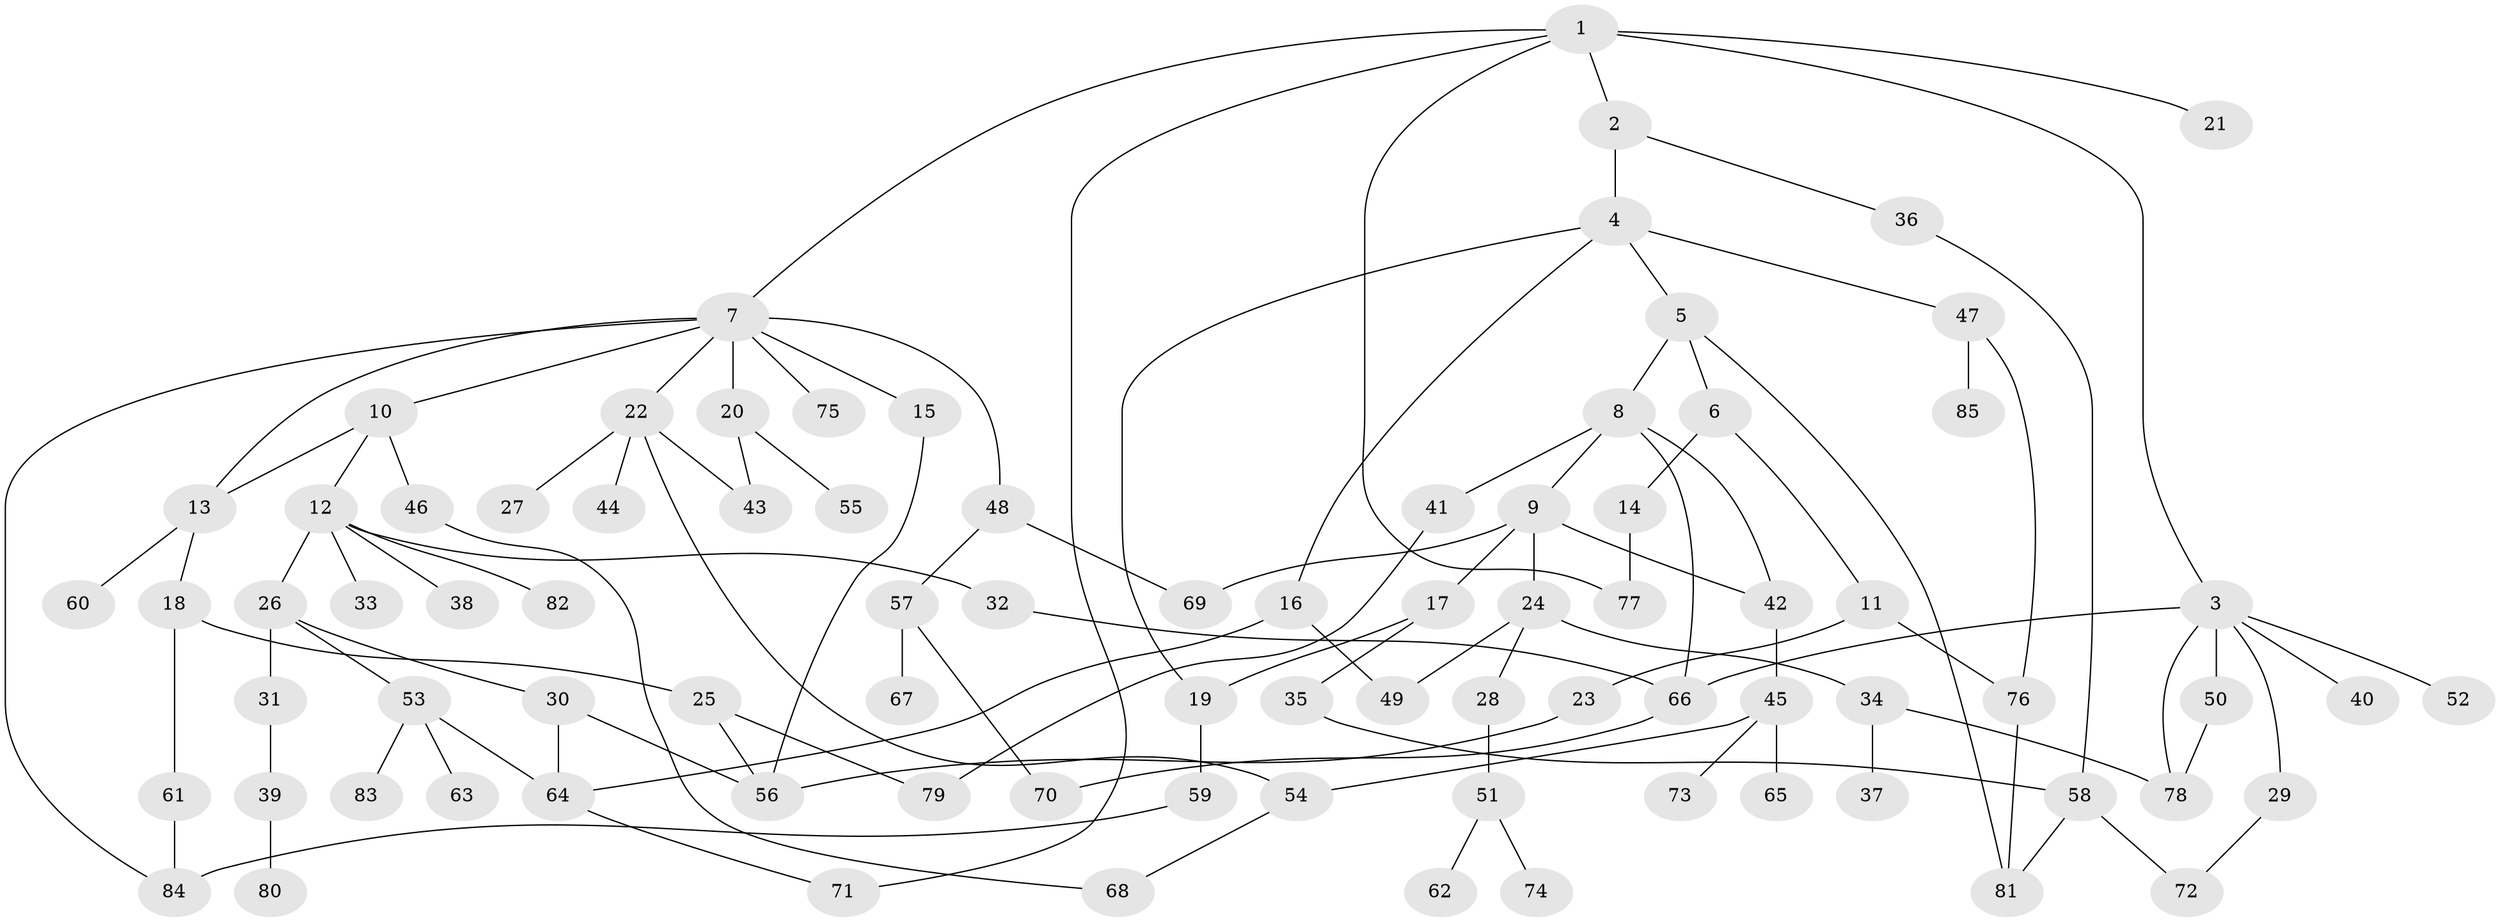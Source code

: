 // coarse degree distribution, {13: 0.017857142857142856, 3: 0.21428571428571427, 6: 0.05357142857142857, 5: 0.03571428571428571, 7: 0.017857142857142856, 4: 0.14285714285714285, 8: 0.017857142857142856, 2: 0.25, 1: 0.25}
// Generated by graph-tools (version 1.1) at 2025/51/02/27/25 19:51:38]
// undirected, 85 vertices, 112 edges
graph export_dot {
graph [start="1"]
  node [color=gray90,style=filled];
  1;
  2;
  3;
  4;
  5;
  6;
  7;
  8;
  9;
  10;
  11;
  12;
  13;
  14;
  15;
  16;
  17;
  18;
  19;
  20;
  21;
  22;
  23;
  24;
  25;
  26;
  27;
  28;
  29;
  30;
  31;
  32;
  33;
  34;
  35;
  36;
  37;
  38;
  39;
  40;
  41;
  42;
  43;
  44;
  45;
  46;
  47;
  48;
  49;
  50;
  51;
  52;
  53;
  54;
  55;
  56;
  57;
  58;
  59;
  60;
  61;
  62;
  63;
  64;
  65;
  66;
  67;
  68;
  69;
  70;
  71;
  72;
  73;
  74;
  75;
  76;
  77;
  78;
  79;
  80;
  81;
  82;
  83;
  84;
  85;
  1 -- 2;
  1 -- 3;
  1 -- 7;
  1 -- 21;
  1 -- 77;
  1 -- 71;
  2 -- 4;
  2 -- 36;
  3 -- 29;
  3 -- 40;
  3 -- 50;
  3 -- 52;
  3 -- 78;
  3 -- 66;
  4 -- 5;
  4 -- 16;
  4 -- 19;
  4 -- 47;
  5 -- 6;
  5 -- 8;
  5 -- 81;
  6 -- 11;
  6 -- 14;
  7 -- 10;
  7 -- 13;
  7 -- 15;
  7 -- 20;
  7 -- 22;
  7 -- 48;
  7 -- 75;
  7 -- 84;
  8 -- 9;
  8 -- 41;
  8 -- 42;
  8 -- 66;
  9 -- 17;
  9 -- 24;
  9 -- 42;
  9 -- 69;
  10 -- 12;
  10 -- 46;
  10 -- 13;
  11 -- 23;
  11 -- 76;
  12 -- 26;
  12 -- 32;
  12 -- 33;
  12 -- 38;
  12 -- 82;
  13 -- 18;
  13 -- 60;
  14 -- 77;
  15 -- 56;
  16 -- 49;
  16 -- 64;
  17 -- 35;
  17 -- 19;
  18 -- 25;
  18 -- 61;
  19 -- 59;
  20 -- 43;
  20 -- 55;
  22 -- 27;
  22 -- 44;
  22 -- 43;
  22 -- 54;
  23 -- 56;
  24 -- 28;
  24 -- 34;
  24 -- 49;
  25 -- 79;
  25 -- 56;
  26 -- 30;
  26 -- 31;
  26 -- 53;
  28 -- 51;
  29 -- 72;
  30 -- 64;
  30 -- 56;
  31 -- 39;
  32 -- 66;
  34 -- 37;
  34 -- 78;
  35 -- 58;
  36 -- 58;
  39 -- 80;
  41 -- 79;
  42 -- 45;
  45 -- 54;
  45 -- 65;
  45 -- 73;
  46 -- 68;
  47 -- 85;
  47 -- 76;
  48 -- 57;
  48 -- 69;
  50 -- 78;
  51 -- 62;
  51 -- 74;
  53 -- 63;
  53 -- 83;
  53 -- 64;
  54 -- 68;
  57 -- 67;
  57 -- 70;
  58 -- 81;
  58 -- 72;
  59 -- 84;
  61 -- 84;
  64 -- 71;
  66 -- 70;
  76 -- 81;
}
